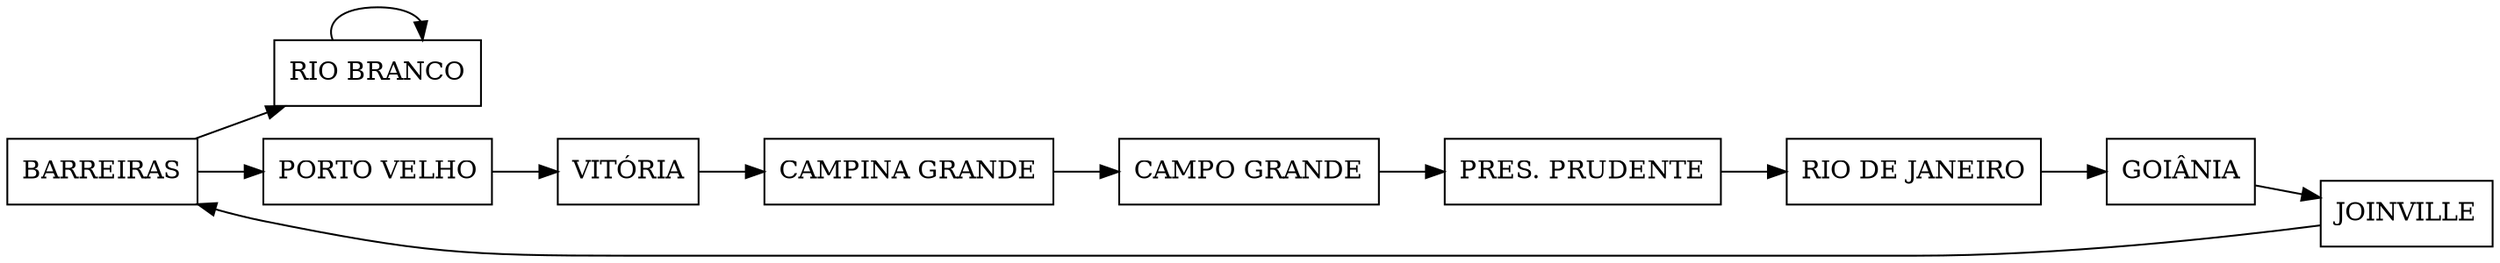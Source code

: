 strict digraph cidades{
	rankdir=LR;
    concentrate=true;
    node [shape=box];
	"BARREIRAS" -> "RIO BRANCO" [peso=3759]
	"RIO BRANCO" -> "RIO BRANCO" [peso=0]
    "BARREIRAS" -> "PORTO VELHO" [peso=3759]
    "PORTO VELHO" -> "VITÓRIA" [peso=3575]
    "VITÓRIA" -> "CAMPINA GRANDE" [peso=3575]
    "CAMPINA GRANDE" -> "CAMPO GRANDE" [peso=3285]
    "CAMPO GRANDE" -> "PRES. PRUDENTE" [peso=3285]
    "PRES. PRUDENTE" -> "RIO DE JANEIRO" [peso=1055]
    "RIO DE JANEIRO" -> "GOIÂNIA" [peso=1055]
	"GOIÂNIA" -> "JOINVILLE" [peso=1323]
	"JOINVILLE" -> "BARREIRAS" [peso=1323]

}